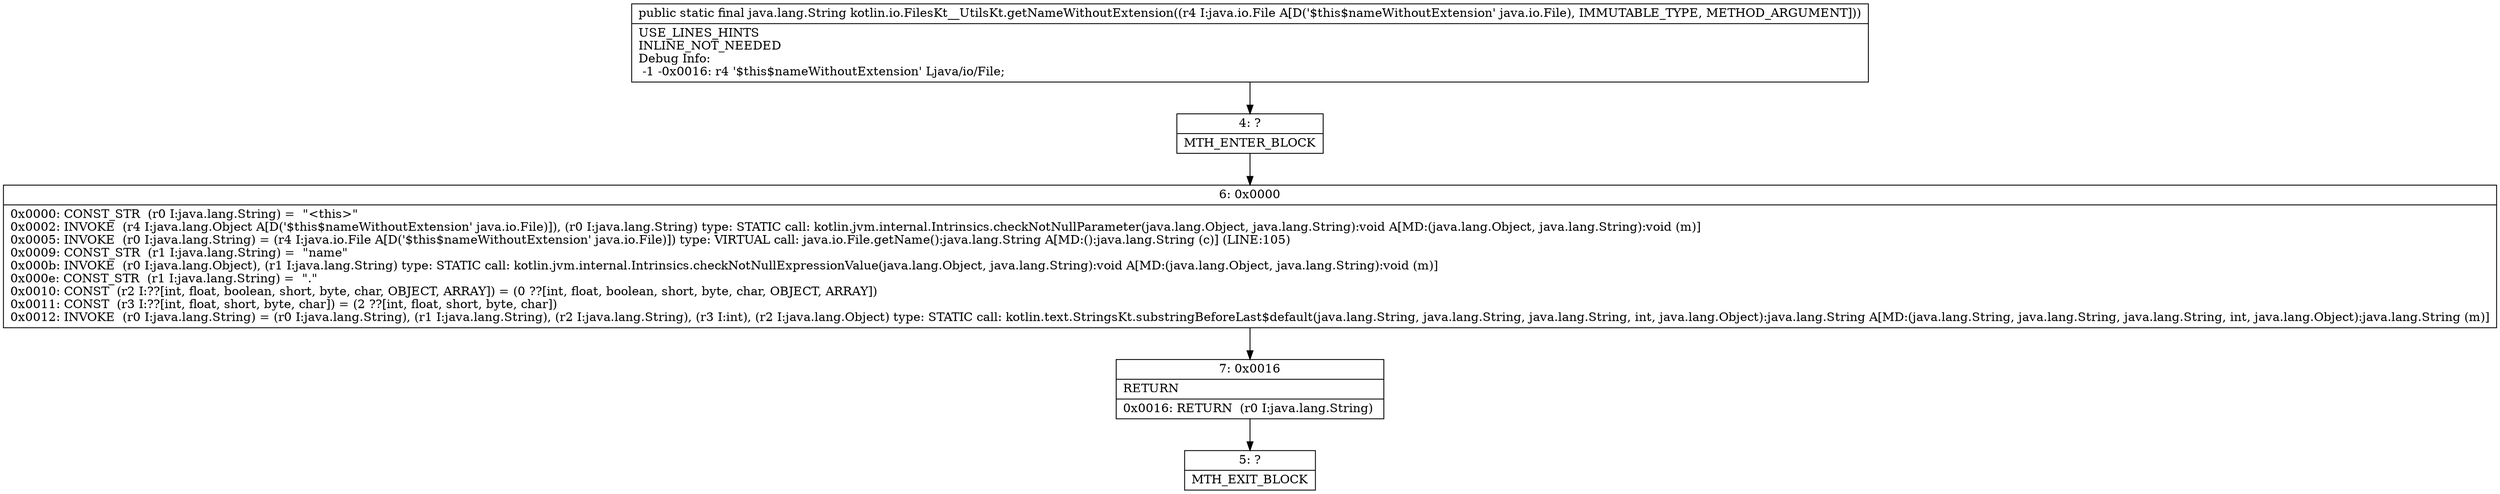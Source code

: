 digraph "CFG forkotlin.io.FilesKt__UtilsKt.getNameWithoutExtension(Ljava\/io\/File;)Ljava\/lang\/String;" {
Node_4 [shape=record,label="{4\:\ ?|MTH_ENTER_BLOCK\l}"];
Node_6 [shape=record,label="{6\:\ 0x0000|0x0000: CONST_STR  (r0 I:java.lang.String) =  \"\<this\>\" \l0x0002: INVOKE  (r4 I:java.lang.Object A[D('$this$nameWithoutExtension' java.io.File)]), (r0 I:java.lang.String) type: STATIC call: kotlin.jvm.internal.Intrinsics.checkNotNullParameter(java.lang.Object, java.lang.String):void A[MD:(java.lang.Object, java.lang.String):void (m)]\l0x0005: INVOKE  (r0 I:java.lang.String) = (r4 I:java.io.File A[D('$this$nameWithoutExtension' java.io.File)]) type: VIRTUAL call: java.io.File.getName():java.lang.String A[MD:():java.lang.String (c)] (LINE:105)\l0x0009: CONST_STR  (r1 I:java.lang.String) =  \"name\" \l0x000b: INVOKE  (r0 I:java.lang.Object), (r1 I:java.lang.String) type: STATIC call: kotlin.jvm.internal.Intrinsics.checkNotNullExpressionValue(java.lang.Object, java.lang.String):void A[MD:(java.lang.Object, java.lang.String):void (m)]\l0x000e: CONST_STR  (r1 I:java.lang.String) =  \".\" \l0x0010: CONST  (r2 I:??[int, float, boolean, short, byte, char, OBJECT, ARRAY]) = (0 ??[int, float, boolean, short, byte, char, OBJECT, ARRAY]) \l0x0011: CONST  (r3 I:??[int, float, short, byte, char]) = (2 ??[int, float, short, byte, char]) \l0x0012: INVOKE  (r0 I:java.lang.String) = (r0 I:java.lang.String), (r1 I:java.lang.String), (r2 I:java.lang.String), (r3 I:int), (r2 I:java.lang.Object) type: STATIC call: kotlin.text.StringsKt.substringBeforeLast$default(java.lang.String, java.lang.String, java.lang.String, int, java.lang.Object):java.lang.String A[MD:(java.lang.String, java.lang.String, java.lang.String, int, java.lang.Object):java.lang.String (m)]\l}"];
Node_7 [shape=record,label="{7\:\ 0x0016|RETURN\l|0x0016: RETURN  (r0 I:java.lang.String) \l}"];
Node_5 [shape=record,label="{5\:\ ?|MTH_EXIT_BLOCK\l}"];
MethodNode[shape=record,label="{public static final java.lang.String kotlin.io.FilesKt__UtilsKt.getNameWithoutExtension((r4 I:java.io.File A[D('$this$nameWithoutExtension' java.io.File), IMMUTABLE_TYPE, METHOD_ARGUMENT]))  | USE_LINES_HINTS\lINLINE_NOT_NEEDED\lDebug Info:\l  \-1 \-0x0016: r4 '$this$nameWithoutExtension' Ljava\/io\/File;\l}"];
MethodNode -> Node_4;Node_4 -> Node_6;
Node_6 -> Node_7;
Node_7 -> Node_5;
}

